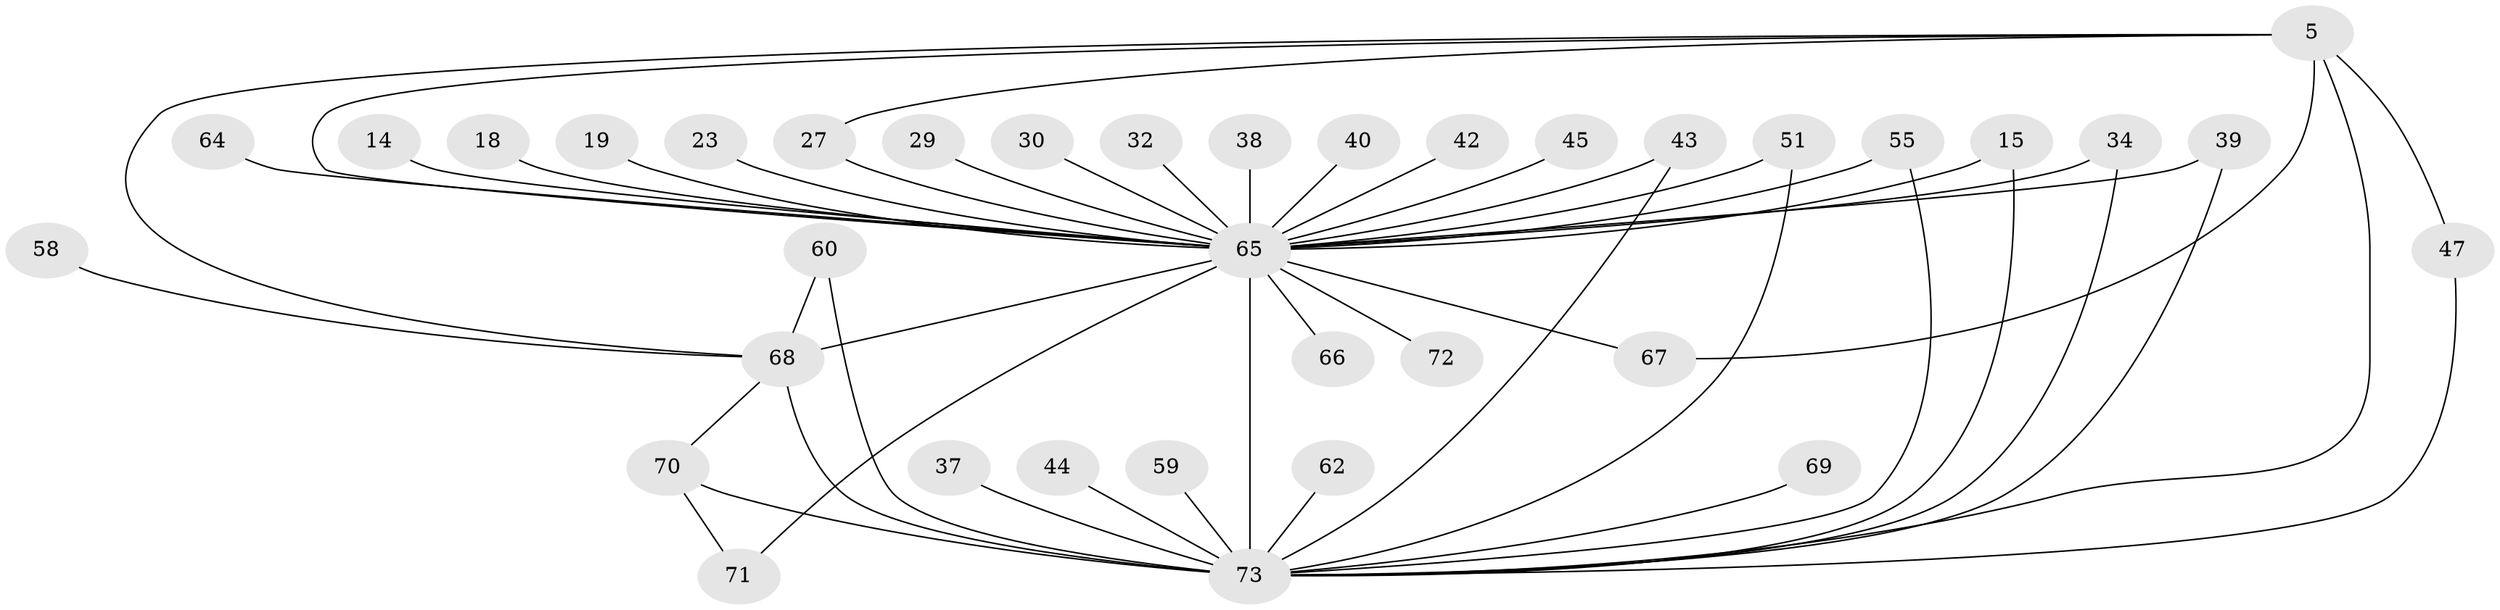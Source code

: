 // original degree distribution, {13: 0.0136986301369863, 16: 0.0273972602739726, 15: 0.0136986301369863, 12: 0.0136986301369863, 24: 0.0136986301369863, 14: 0.0136986301369863, 29: 0.0136986301369863, 19: 0.0136986301369863, 25: 0.0136986301369863, 4: 0.0547945205479452, 3: 0.1780821917808219, 2: 0.5753424657534246, 5: 0.0547945205479452}
// Generated by graph-tools (version 1.1) at 2025/45/03/09/25 04:45:00]
// undirected, 36 vertices, 50 edges
graph export_dot {
graph [start="1"]
  node [color=gray90,style=filled];
  5 [super="+1"];
  14;
  15;
  18;
  19;
  23 [super="+21"];
  27;
  29;
  30;
  32 [super="+17"];
  34;
  37;
  38;
  39;
  40;
  42;
  43;
  44;
  45 [super="+16"];
  47;
  51;
  55;
  58;
  59;
  60;
  62;
  64 [super="+35"];
  65 [super="+12+57+8+26+33+10"];
  66 [super="+61+36+63"];
  67;
  68 [super="+49+28+53"];
  69;
  70 [super="+54"];
  71;
  72;
  73 [super="+56+50"];
  5 -- 67;
  5 -- 47;
  5 -- 27;
  5 -- 65 [weight=9];
  5 -- 73 [weight=10];
  5 -- 68;
  14 -- 65 [weight=2];
  15 -- 65;
  15 -- 73;
  18 -- 65 [weight=2];
  19 -- 65 [weight=2];
  23 -- 65 [weight=3];
  27 -- 65;
  29 -- 65;
  30 -- 65 [weight=2];
  32 -- 65 [weight=3];
  34 -- 65;
  34 -- 73;
  37 -- 73 [weight=2];
  38 -- 65 [weight=2];
  39 -- 65;
  39 -- 73;
  40 -- 65;
  42 -- 65 [weight=2];
  43 -- 65;
  43 -- 73;
  44 -- 73 [weight=2];
  45 -- 65 [weight=3];
  47 -- 73;
  51 -- 65;
  51 -- 73;
  55 -- 65;
  55 -- 73;
  58 -- 68 [weight=2];
  59 -- 73 [weight=2];
  60 -- 68;
  60 -- 73;
  62 -- 73 [weight=2];
  64 -- 65 [weight=3];
  65 -- 66 [weight=5];
  65 -- 67;
  65 -- 72;
  65 -- 73 [weight=25];
  65 -- 68 [weight=7];
  65 -- 71;
  68 -- 73 [weight=2];
  68 -- 70 [weight=2];
  69 -- 73 [weight=2];
  70 -- 73;
  70 -- 71;
}
